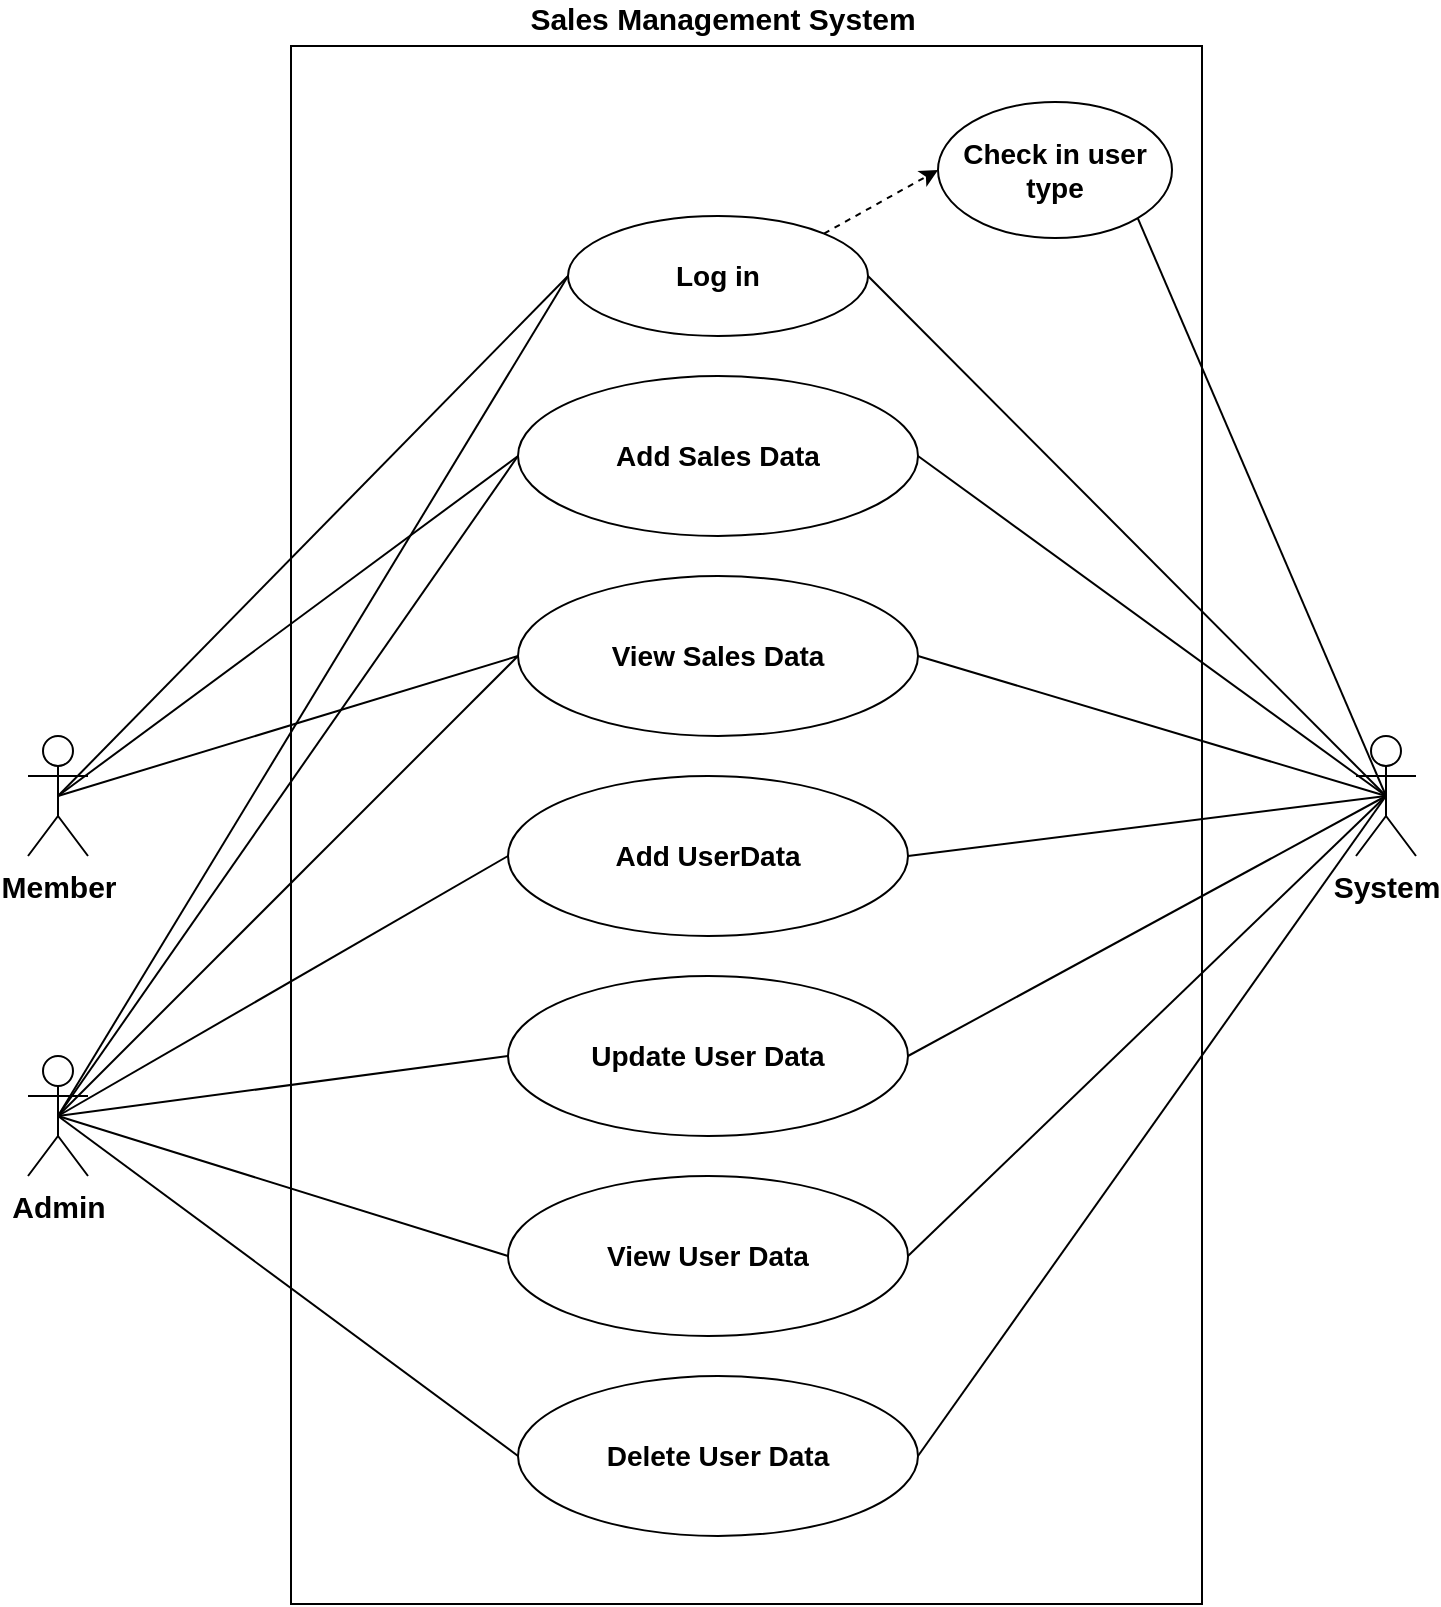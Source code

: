 <mxfile version="13.6.4" type="github">
  <diagram id="f4-wcO6tstq3c8zM26es" name="Page-1">
    <mxGraphModel dx="1038" dy="531" grid="0" gridSize="10" guides="1" tooltips="1" connect="1" arrows="1" fold="1" page="1" pageScale="1" pageWidth="827" pageHeight="1169" math="0" shadow="0">
      <root>
        <mxCell id="0" />
        <mxCell id="1" parent="0" />
        <mxCell id="CzNVUl70GwCPWx1bBjXm-2" value="" style="rounded=0;whiteSpace=wrap;html=1;" parent="1" vertex="1">
          <mxGeometry x="221.5" y="115" width="455.5" height="779" as="geometry" />
        </mxCell>
        <mxCell id="CzNVUl70GwCPWx1bBjXm-3" value="&lt;span style=&quot;font-size: 15px&quot;&gt;&lt;b&gt;Member&lt;/b&gt;&lt;/span&gt;" style="shape=umlActor;verticalLabelPosition=bottom;verticalAlign=top;html=1;outlineConnect=0;" parent="1" vertex="1">
          <mxGeometry x="90" y="460" width="30" height="60" as="geometry" />
        </mxCell>
        <mxCell id="CzNVUl70GwCPWx1bBjXm-6" value="&lt;b&gt;&lt;font style=&quot;font-size: 15px&quot;&gt;Admin&lt;/font&gt;&lt;/b&gt;" style="shape=umlActor;verticalLabelPosition=bottom;verticalAlign=top;html=1;outlineConnect=0;" parent="1" vertex="1">
          <mxGeometry x="90" y="620" width="30" height="60" as="geometry" />
        </mxCell>
        <mxCell id="CzNVUl70GwCPWx1bBjXm-7" value="&lt;font style=&quot;font-size: 15px&quot;&gt;&lt;b&gt;System&lt;/b&gt;&lt;/font&gt;" style="shape=umlActor;verticalLabelPosition=bottom;verticalAlign=top;html=1;outlineConnect=0;" parent="1" vertex="1">
          <mxGeometry x="754" y="460" width="30" height="60" as="geometry" />
        </mxCell>
        <mxCell id="CzNVUl70GwCPWx1bBjXm-16" value="&lt;b&gt;&lt;font style=&quot;font-size: 14px&quot;&gt;Log in&lt;/font&gt;&lt;/b&gt;" style="ellipse;whiteSpace=wrap;html=1;" parent="1" vertex="1">
          <mxGeometry x="360" y="200" width="150" height="60" as="geometry" />
        </mxCell>
        <mxCell id="CzNVUl70GwCPWx1bBjXm-17" value="&lt;font style=&quot;font-size: 14px&quot;&gt;&lt;b&gt;Add Sales Data&lt;/b&gt;&lt;/font&gt;" style="ellipse;whiteSpace=wrap;html=1;" parent="1" vertex="1">
          <mxGeometry x="335" y="280" width="200" height="80" as="geometry" />
        </mxCell>
        <mxCell id="CzNVUl70GwCPWx1bBjXm-18" value="&lt;font style=&quot;font-size: 14px&quot;&gt;&lt;b&gt;View Sales Data&lt;/b&gt;&lt;/font&gt;" style="ellipse;whiteSpace=wrap;html=1;" parent="1" vertex="1">
          <mxGeometry x="335" y="380" width="200" height="80" as="geometry" />
        </mxCell>
        <mxCell id="CzNVUl70GwCPWx1bBjXm-19" value="&lt;b&gt;&lt;font style=&quot;font-size: 14px&quot;&gt;Add UserData&lt;/font&gt;&lt;/b&gt;" style="ellipse;whiteSpace=wrap;html=1;" parent="1" vertex="1">
          <mxGeometry x="330" y="480" width="200" height="80" as="geometry" />
        </mxCell>
        <mxCell id="CzNVUl70GwCPWx1bBjXm-20" value="&lt;b&gt;&lt;font style=&quot;font-size: 14px&quot;&gt;Update User Data&lt;/font&gt;&lt;/b&gt;" style="ellipse;whiteSpace=wrap;html=1;" parent="1" vertex="1">
          <mxGeometry x="330" y="580" width="200" height="80" as="geometry" />
        </mxCell>
        <mxCell id="CzNVUl70GwCPWx1bBjXm-21" value="&lt;font style=&quot;font-size: 14px&quot;&gt;&lt;b&gt;View User Data&lt;/b&gt;&lt;/font&gt;" style="ellipse;whiteSpace=wrap;html=1;" parent="1" vertex="1">
          <mxGeometry x="330" y="680" width="200" height="80" as="geometry" />
        </mxCell>
        <mxCell id="CzNVUl70GwCPWx1bBjXm-22" value="&lt;font style=&quot;font-size: 14px&quot;&gt;&lt;b&gt;Delete User Data&lt;/b&gt;&lt;/font&gt;" style="ellipse;whiteSpace=wrap;html=1;" parent="1" vertex="1">
          <mxGeometry x="335" y="780" width="200" height="80" as="geometry" />
        </mxCell>
        <mxCell id="CzNVUl70GwCPWx1bBjXm-23" value="" style="endArrow=none;html=1;entryX=0;entryY=0.5;entryDx=0;entryDy=0;exitX=0.5;exitY=0.5;exitDx=0;exitDy=0;exitPerimeter=0;" parent="1" source="CzNVUl70GwCPWx1bBjXm-3" target="CzNVUl70GwCPWx1bBjXm-16" edge="1">
          <mxGeometry width="50" height="50" relative="1" as="geometry">
            <mxPoint x="140" y="380" as="sourcePoint" />
            <mxPoint x="190" y="330" as="targetPoint" />
          </mxGeometry>
        </mxCell>
        <mxCell id="CzNVUl70GwCPWx1bBjXm-24" value="" style="endArrow=none;html=1;entryX=0;entryY=0.5;entryDx=0;entryDy=0;exitX=0.5;exitY=0.5;exitDx=0;exitDy=0;exitPerimeter=0;" parent="1" source="CzNVUl70GwCPWx1bBjXm-3" target="CzNVUl70GwCPWx1bBjXm-17" edge="1">
          <mxGeometry width="50" height="50" relative="1" as="geometry">
            <mxPoint x="240" y="460" as="sourcePoint" />
            <mxPoint x="290" y="410" as="targetPoint" />
          </mxGeometry>
        </mxCell>
        <mxCell id="CzNVUl70GwCPWx1bBjXm-25" value="" style="endArrow=none;html=1;entryX=0;entryY=0.5;entryDx=0;entryDy=0;exitX=0.5;exitY=0.5;exitDx=0;exitDy=0;exitPerimeter=0;" parent="1" source="CzNVUl70GwCPWx1bBjXm-3" target="CzNVUl70GwCPWx1bBjXm-18" edge="1">
          <mxGeometry width="50" height="50" relative="1" as="geometry">
            <mxPoint x="220" y="540" as="sourcePoint" />
            <mxPoint x="220" y="550" as="targetPoint" />
          </mxGeometry>
        </mxCell>
        <mxCell id="CzNVUl70GwCPWx1bBjXm-27" value="" style="endArrow=none;html=1;exitX=0.5;exitY=0.5;exitDx=0;exitDy=0;exitPerimeter=0;entryX=1;entryY=0.5;entryDx=0;entryDy=0;" parent="1" source="CzNVUl70GwCPWx1bBjXm-7" target="CzNVUl70GwCPWx1bBjXm-17" edge="1">
          <mxGeometry width="50" height="50" relative="1" as="geometry">
            <mxPoint x="690" y="380" as="sourcePoint" />
            <mxPoint x="740" y="330" as="targetPoint" />
          </mxGeometry>
        </mxCell>
        <mxCell id="CzNVUl70GwCPWx1bBjXm-28" value="" style="endArrow=none;html=1;exitX=0.5;exitY=0.5;exitDx=0;exitDy=0;exitPerimeter=0;entryX=1;entryY=0.5;entryDx=0;entryDy=0;" parent="1" source="CzNVUl70GwCPWx1bBjXm-7" target="CzNVUl70GwCPWx1bBjXm-16" edge="1">
          <mxGeometry width="50" height="50" relative="1" as="geometry">
            <mxPoint x="650" y="380" as="sourcePoint" />
            <mxPoint x="700" y="330" as="targetPoint" />
          </mxGeometry>
        </mxCell>
        <mxCell id="CzNVUl70GwCPWx1bBjXm-29" value="" style="endArrow=none;html=1;exitX=0.5;exitY=0.5;exitDx=0;exitDy=0;exitPerimeter=0;entryX=1;entryY=0.5;entryDx=0;entryDy=0;" parent="1" source="CzNVUl70GwCPWx1bBjXm-7" target="CzNVUl70GwCPWx1bBjXm-18" edge="1">
          <mxGeometry width="50" height="50" relative="1" as="geometry">
            <mxPoint x="750" y="370" as="sourcePoint" />
            <mxPoint x="800" y="320" as="targetPoint" />
          </mxGeometry>
        </mxCell>
        <mxCell id="CzNVUl70GwCPWx1bBjXm-30" value="" style="endArrow=none;html=1;exitX=0.5;exitY=0.5;exitDx=0;exitDy=0;exitPerimeter=0;entryX=1;entryY=0.5;entryDx=0;entryDy=0;" parent="1" source="CzNVUl70GwCPWx1bBjXm-7" target="CzNVUl70GwCPWx1bBjXm-19" edge="1">
          <mxGeometry width="50" height="50" relative="1" as="geometry">
            <mxPoint x="120" y="340" as="sourcePoint" />
            <mxPoint x="170" y="290" as="targetPoint" />
          </mxGeometry>
        </mxCell>
        <mxCell id="CzNVUl70GwCPWx1bBjXm-31" value="" style="endArrow=none;html=1;exitX=0.5;exitY=0.5;exitDx=0;exitDy=0;exitPerimeter=0;entryX=1;entryY=0.5;entryDx=0;entryDy=0;" parent="1" source="CzNVUl70GwCPWx1bBjXm-7" target="CzNVUl70GwCPWx1bBjXm-20" edge="1">
          <mxGeometry width="50" height="50" relative="1" as="geometry">
            <mxPoint x="90" y="280" as="sourcePoint" />
            <mxPoint x="140" y="230" as="targetPoint" />
          </mxGeometry>
        </mxCell>
        <mxCell id="CzNVUl70GwCPWx1bBjXm-32" value="" style="endArrow=none;html=1;entryX=0.5;entryY=0.5;entryDx=0;entryDy=0;entryPerimeter=0;exitX=1;exitY=0.5;exitDx=0;exitDy=0;" parent="1" source="CzNVUl70GwCPWx1bBjXm-21" target="CzNVUl70GwCPWx1bBjXm-7" edge="1">
          <mxGeometry width="50" height="50" relative="1" as="geometry">
            <mxPoint x="640" y="680" as="sourcePoint" />
            <mxPoint x="690" y="630" as="targetPoint" />
          </mxGeometry>
        </mxCell>
        <mxCell id="CzNVUl70GwCPWx1bBjXm-33" value="" style="endArrow=none;html=1;exitX=1;exitY=0.5;exitDx=0;exitDy=0;entryX=0.5;entryY=0.5;entryDx=0;entryDy=0;entryPerimeter=0;" parent="1" source="CzNVUl70GwCPWx1bBjXm-22" target="CzNVUl70GwCPWx1bBjXm-7" edge="1">
          <mxGeometry width="50" height="50" relative="1" as="geometry">
            <mxPoint x="700" y="700" as="sourcePoint" />
            <mxPoint x="700" y="490" as="targetPoint" />
          </mxGeometry>
        </mxCell>
        <mxCell id="CzNVUl70GwCPWx1bBjXm-34" value="" style="endArrow=none;html=1;entryX=0;entryY=0.5;entryDx=0;entryDy=0;exitX=0.5;exitY=0.5;exitDx=0;exitDy=0;exitPerimeter=0;" parent="1" source="CzNVUl70GwCPWx1bBjXm-6" target="CzNVUl70GwCPWx1bBjXm-16" edge="1">
          <mxGeometry width="50" height="50" relative="1" as="geometry">
            <mxPoint x="170" y="630" as="sourcePoint" />
            <mxPoint x="220" y="580" as="targetPoint" />
          </mxGeometry>
        </mxCell>
        <mxCell id="CzNVUl70GwCPWx1bBjXm-35" value="" style="endArrow=none;html=1;entryX=0;entryY=0.5;entryDx=0;entryDy=0;exitX=0.5;exitY=0.5;exitDx=0;exitDy=0;exitPerimeter=0;" parent="1" source="CzNVUl70GwCPWx1bBjXm-6" target="CzNVUl70GwCPWx1bBjXm-17" edge="1">
          <mxGeometry width="50" height="50" relative="1" as="geometry">
            <mxPoint x="10" y="540" as="sourcePoint" />
            <mxPoint x="60" y="490" as="targetPoint" />
          </mxGeometry>
        </mxCell>
        <mxCell id="CzNVUl70GwCPWx1bBjXm-36" value="" style="endArrow=none;html=1;entryX=0;entryY=0.5;entryDx=0;entryDy=0;exitX=0.5;exitY=0.5;exitDx=0;exitDy=0;exitPerimeter=0;" parent="1" source="CzNVUl70GwCPWx1bBjXm-6" target="CzNVUl70GwCPWx1bBjXm-18" edge="1">
          <mxGeometry width="50" height="50" relative="1" as="geometry">
            <mxPoint x="190" y="660" as="sourcePoint" />
            <mxPoint x="240" y="610" as="targetPoint" />
          </mxGeometry>
        </mxCell>
        <mxCell id="CzNVUl70GwCPWx1bBjXm-37" value="" style="endArrow=none;html=1;entryX=0;entryY=0.5;entryDx=0;entryDy=0;exitX=0.5;exitY=0.5;exitDx=0;exitDy=0;exitPerimeter=0;" parent="1" source="CzNVUl70GwCPWx1bBjXm-6" target="CzNVUl70GwCPWx1bBjXm-19" edge="1">
          <mxGeometry width="50" height="50" relative="1" as="geometry">
            <mxPoint x="180" y="690" as="sourcePoint" />
            <mxPoint x="230" y="640" as="targetPoint" />
          </mxGeometry>
        </mxCell>
        <mxCell id="CzNVUl70GwCPWx1bBjXm-38" value="" style="endArrow=none;html=1;entryX=0;entryY=0.5;entryDx=0;entryDy=0;exitX=0.5;exitY=0.5;exitDx=0;exitDy=0;exitPerimeter=0;" parent="1" source="CzNVUl70GwCPWx1bBjXm-6" target="CzNVUl70GwCPWx1bBjXm-20" edge="1">
          <mxGeometry width="50" height="50" relative="1" as="geometry">
            <mxPoint x="210" y="710" as="sourcePoint" />
            <mxPoint x="260" y="660" as="targetPoint" />
          </mxGeometry>
        </mxCell>
        <mxCell id="CzNVUl70GwCPWx1bBjXm-39" value="" style="endArrow=none;html=1;entryX=0;entryY=0.5;entryDx=0;entryDy=0;exitX=0.5;exitY=0.5;exitDx=0;exitDy=0;exitPerimeter=0;" parent="1" source="CzNVUl70GwCPWx1bBjXm-6" target="CzNVUl70GwCPWx1bBjXm-21" edge="1">
          <mxGeometry width="50" height="50" relative="1" as="geometry">
            <mxPoint x="190" y="720" as="sourcePoint" />
            <mxPoint x="240" y="670" as="targetPoint" />
          </mxGeometry>
        </mxCell>
        <mxCell id="CzNVUl70GwCPWx1bBjXm-40" value="" style="endArrow=none;html=1;entryX=0;entryY=0.5;entryDx=0;entryDy=0;exitX=0.5;exitY=0.5;exitDx=0;exitDy=0;exitPerimeter=0;" parent="1" source="CzNVUl70GwCPWx1bBjXm-6" target="CzNVUl70GwCPWx1bBjXm-22" edge="1">
          <mxGeometry width="50" height="50" relative="1" as="geometry">
            <mxPoint x="80" y="840" as="sourcePoint" />
            <mxPoint x="130" y="790" as="targetPoint" />
          </mxGeometry>
        </mxCell>
        <mxCell id="Gtkk12oxkr0JSf4OHxsC-5" value="&lt;b&gt;&lt;font style=&quot;font-size: 14px&quot;&gt;Check in user type&lt;/font&gt;&lt;/b&gt;" style="ellipse;whiteSpace=wrap;html=1;" parent="1" vertex="1">
          <mxGeometry x="545" y="143" width="117" height="68" as="geometry" />
        </mxCell>
        <mxCell id="Gtkk12oxkr0JSf4OHxsC-9" value="&lt;b&gt;&lt;font style=&quot;font-size: 15px&quot;&gt;Sales Management System&lt;/font&gt;&lt;/b&gt;" style="text;html=1;align=center;verticalAlign=middle;resizable=0;points=[];autosize=1;" parent="1" vertex="1">
          <mxGeometry x="335" y="92" width="203" height="18" as="geometry" />
        </mxCell>
        <mxCell id="Gtkk12oxkr0JSf4OHxsC-13" value="" style="endArrow=classic;html=1;entryX=0;entryY=0.5;entryDx=0;entryDy=0;exitX=1;exitY=0;exitDx=0;exitDy=0;dashed=1;" parent="1" source="CzNVUl70GwCPWx1bBjXm-16" target="Gtkk12oxkr0JSf4OHxsC-5" edge="1">
          <mxGeometry width="50" height="50" relative="1" as="geometry">
            <mxPoint x="356" y="192" as="sourcePoint" />
            <mxPoint x="406" y="142" as="targetPoint" />
          </mxGeometry>
        </mxCell>
        <mxCell id="Gtkk12oxkr0JSf4OHxsC-14" value="" style="endArrow=none;html=1;entryX=1;entryY=1;entryDx=0;entryDy=0;exitX=0.5;exitY=0.5;exitDx=0;exitDy=0;exitPerimeter=0;" parent="1" source="CzNVUl70GwCPWx1bBjXm-7" target="Gtkk12oxkr0JSf4OHxsC-5" edge="1">
          <mxGeometry width="50" height="50" relative="1" as="geometry">
            <mxPoint x="670" y="258" as="sourcePoint" />
            <mxPoint x="720" y="208" as="targetPoint" />
          </mxGeometry>
        </mxCell>
      </root>
    </mxGraphModel>
  </diagram>
</mxfile>
